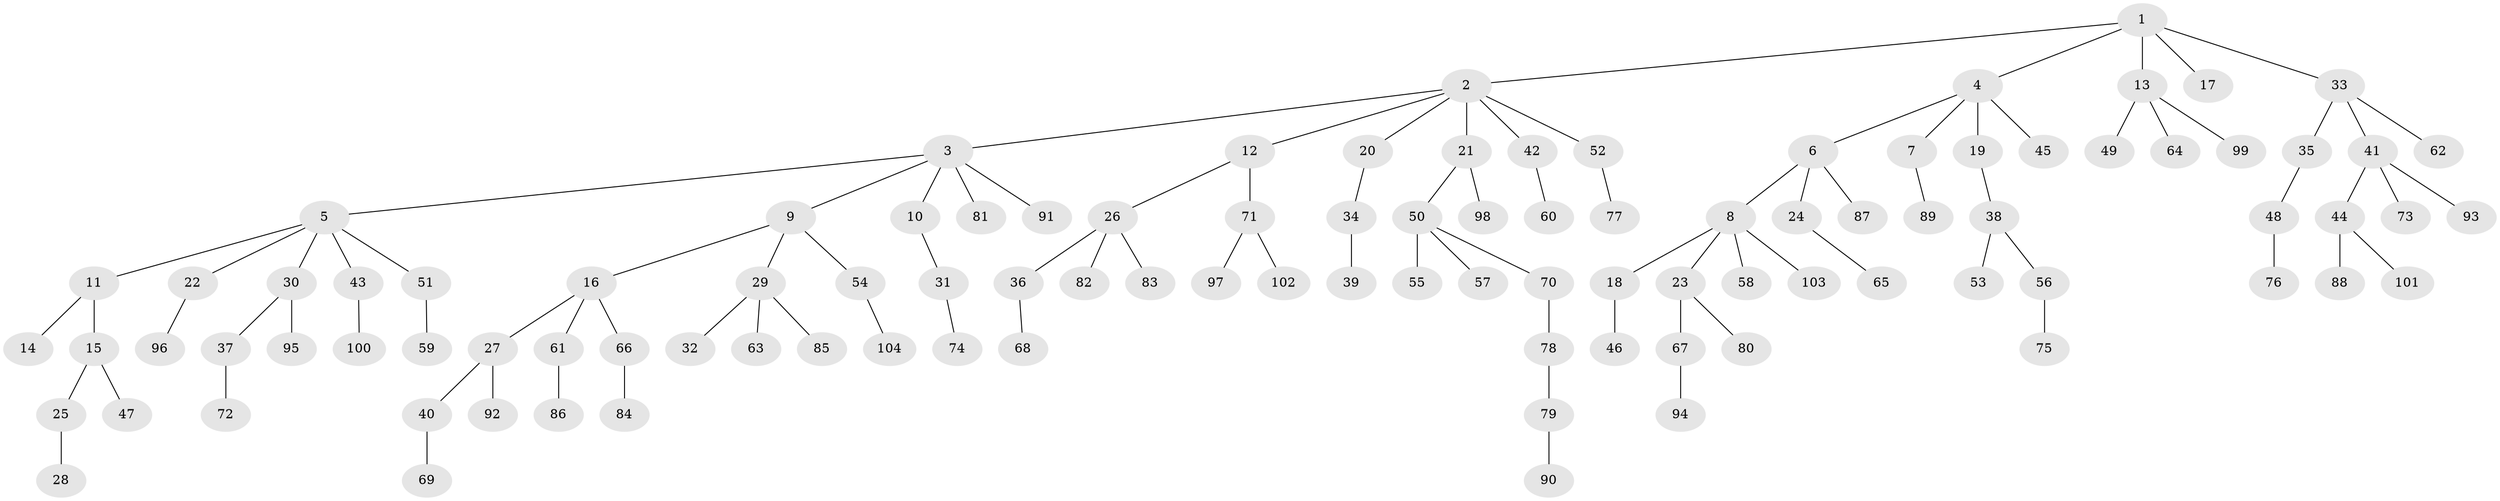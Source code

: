// coarse degree distribution, {6: 0.057692307692307696, 2: 0.23076923076923078, 3: 0.15384615384615385, 1: 0.5192307692307693, 4: 0.019230769230769232, 5: 0.019230769230769232}
// Generated by graph-tools (version 1.1) at 2025/37/03/04/25 23:37:17]
// undirected, 104 vertices, 103 edges
graph export_dot {
  node [color=gray90,style=filled];
  1;
  2;
  3;
  4;
  5;
  6;
  7;
  8;
  9;
  10;
  11;
  12;
  13;
  14;
  15;
  16;
  17;
  18;
  19;
  20;
  21;
  22;
  23;
  24;
  25;
  26;
  27;
  28;
  29;
  30;
  31;
  32;
  33;
  34;
  35;
  36;
  37;
  38;
  39;
  40;
  41;
  42;
  43;
  44;
  45;
  46;
  47;
  48;
  49;
  50;
  51;
  52;
  53;
  54;
  55;
  56;
  57;
  58;
  59;
  60;
  61;
  62;
  63;
  64;
  65;
  66;
  67;
  68;
  69;
  70;
  71;
  72;
  73;
  74;
  75;
  76;
  77;
  78;
  79;
  80;
  81;
  82;
  83;
  84;
  85;
  86;
  87;
  88;
  89;
  90;
  91;
  92;
  93;
  94;
  95;
  96;
  97;
  98;
  99;
  100;
  101;
  102;
  103;
  104;
  1 -- 2;
  1 -- 4;
  1 -- 13;
  1 -- 17;
  1 -- 33;
  2 -- 3;
  2 -- 12;
  2 -- 20;
  2 -- 21;
  2 -- 42;
  2 -- 52;
  3 -- 5;
  3 -- 9;
  3 -- 10;
  3 -- 81;
  3 -- 91;
  4 -- 6;
  4 -- 7;
  4 -- 19;
  4 -- 45;
  5 -- 11;
  5 -- 22;
  5 -- 30;
  5 -- 43;
  5 -- 51;
  6 -- 8;
  6 -- 24;
  6 -- 87;
  7 -- 89;
  8 -- 18;
  8 -- 23;
  8 -- 58;
  8 -- 103;
  9 -- 16;
  9 -- 29;
  9 -- 54;
  10 -- 31;
  11 -- 14;
  11 -- 15;
  12 -- 26;
  12 -- 71;
  13 -- 49;
  13 -- 64;
  13 -- 99;
  15 -- 25;
  15 -- 47;
  16 -- 27;
  16 -- 61;
  16 -- 66;
  18 -- 46;
  19 -- 38;
  20 -- 34;
  21 -- 50;
  21 -- 98;
  22 -- 96;
  23 -- 67;
  23 -- 80;
  24 -- 65;
  25 -- 28;
  26 -- 36;
  26 -- 82;
  26 -- 83;
  27 -- 40;
  27 -- 92;
  29 -- 32;
  29 -- 63;
  29 -- 85;
  30 -- 37;
  30 -- 95;
  31 -- 74;
  33 -- 35;
  33 -- 41;
  33 -- 62;
  34 -- 39;
  35 -- 48;
  36 -- 68;
  37 -- 72;
  38 -- 53;
  38 -- 56;
  40 -- 69;
  41 -- 44;
  41 -- 73;
  41 -- 93;
  42 -- 60;
  43 -- 100;
  44 -- 88;
  44 -- 101;
  48 -- 76;
  50 -- 55;
  50 -- 57;
  50 -- 70;
  51 -- 59;
  52 -- 77;
  54 -- 104;
  56 -- 75;
  61 -- 86;
  66 -- 84;
  67 -- 94;
  70 -- 78;
  71 -- 97;
  71 -- 102;
  78 -- 79;
  79 -- 90;
}
